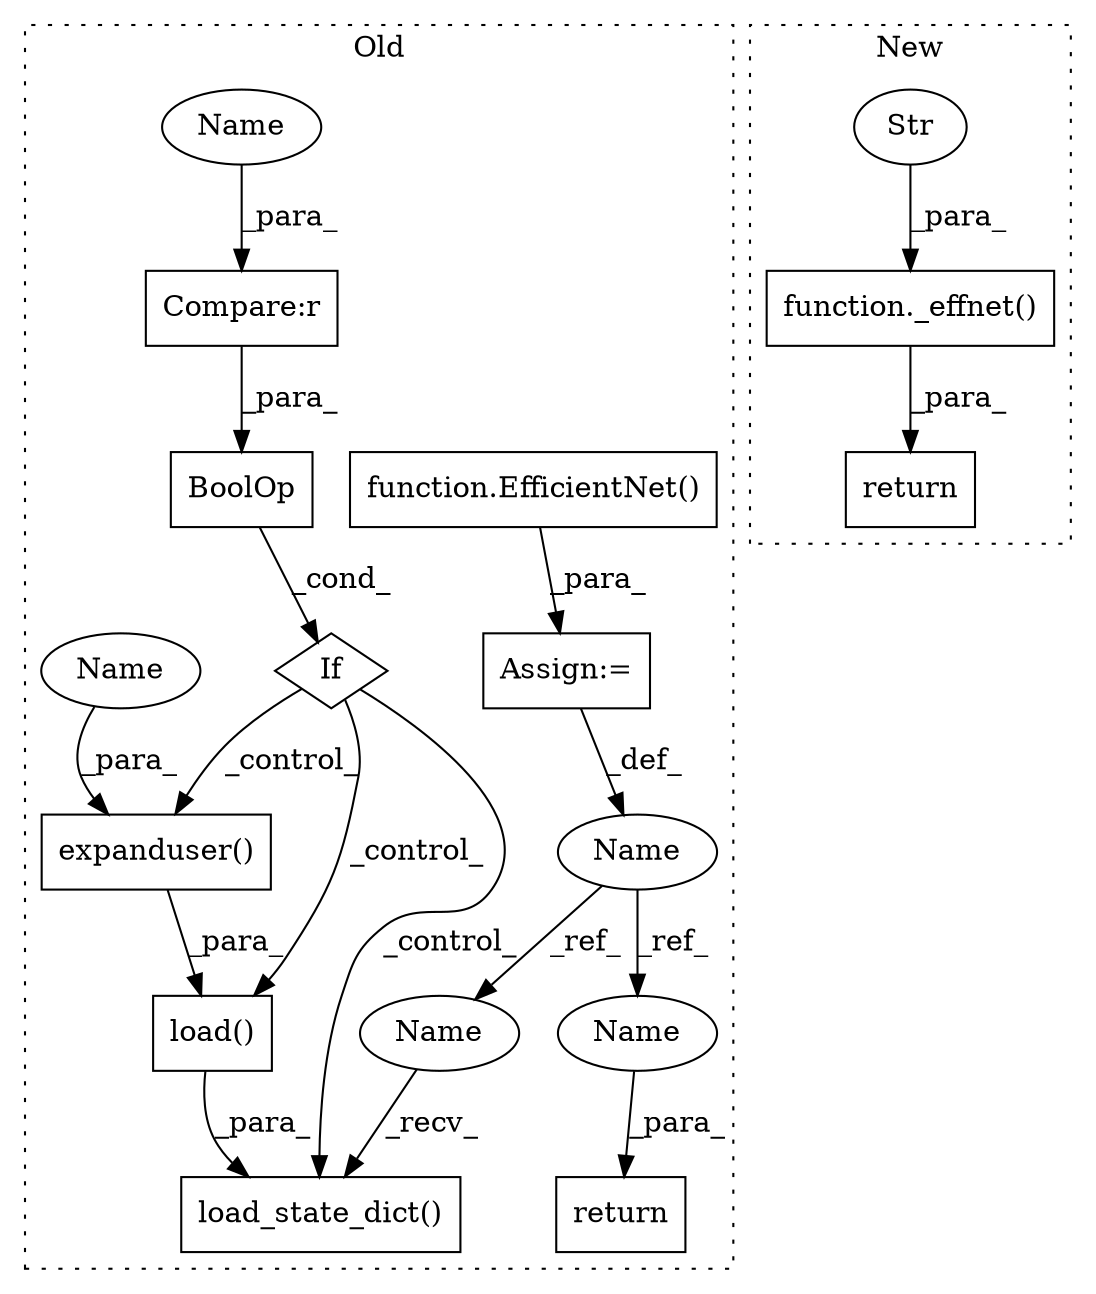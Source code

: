digraph G {
subgraph cluster0 {
1 [label="expanduser()" a="75" s="3950,3972" l="19,1" shape="box"];
3 [label="Compare:r" a="40" s="3892" l="15" shape="box"];
4 [label="If" a="96" s="3874" l="3" shape="diamond"];
5 [label="load()" a="75" s="3939,3973" l="11,1" shape="box"];
7 [label="BoolOp" a="72" s="3877" l="30" shape="box"];
8 [label="load_state_dict()" a="75" s="3917,3974" l="22,1" shape="box"];
9 [label="function.EfficientNet()" a="75" s="3732" l="136" shape="box"];
10 [label="Name" a="87" s="3724" l="5" shape="ellipse"];
11 [label="return" a="93" s="3981" l="7" shape="box"];
12 [label="Assign:=" a="68" s="3729" l="3" shape="box"];
14 [label="Name" a="87" s="3917" l="5" shape="ellipse"];
15 [label="Name" a="87" s="3988" l="5" shape="ellipse"];
16 [label="Name" a="87" s="3969" l="3" shape="ellipse"];
17 [label="Name" a="87" s="3892" l="3" shape="ellipse"];
label = "Old";
style="dotted";
}
subgraph cluster1 {
2 [label="function._effnet()" a="75" s="6285,6337" l="8,11" shape="box"];
6 [label="Str" a="66" s="6293" l="17" shape="ellipse"];
13 [label="return" a="93" s="6278" l="7" shape="box"];
label = "New";
style="dotted";
}
1 -> 5 [label="_para_"];
2 -> 13 [label="_para_"];
3 -> 7 [label="_para_"];
4 -> 5 [label="_control_"];
4 -> 1 [label="_control_"];
4 -> 8 [label="_control_"];
5 -> 8 [label="_para_"];
6 -> 2 [label="_para_"];
7 -> 4 [label="_cond_"];
9 -> 12 [label="_para_"];
10 -> 14 [label="_ref_"];
10 -> 15 [label="_ref_"];
12 -> 10 [label="_def_"];
14 -> 8 [label="_recv_"];
15 -> 11 [label="_para_"];
16 -> 1 [label="_para_"];
17 -> 3 [label="_para_"];
}